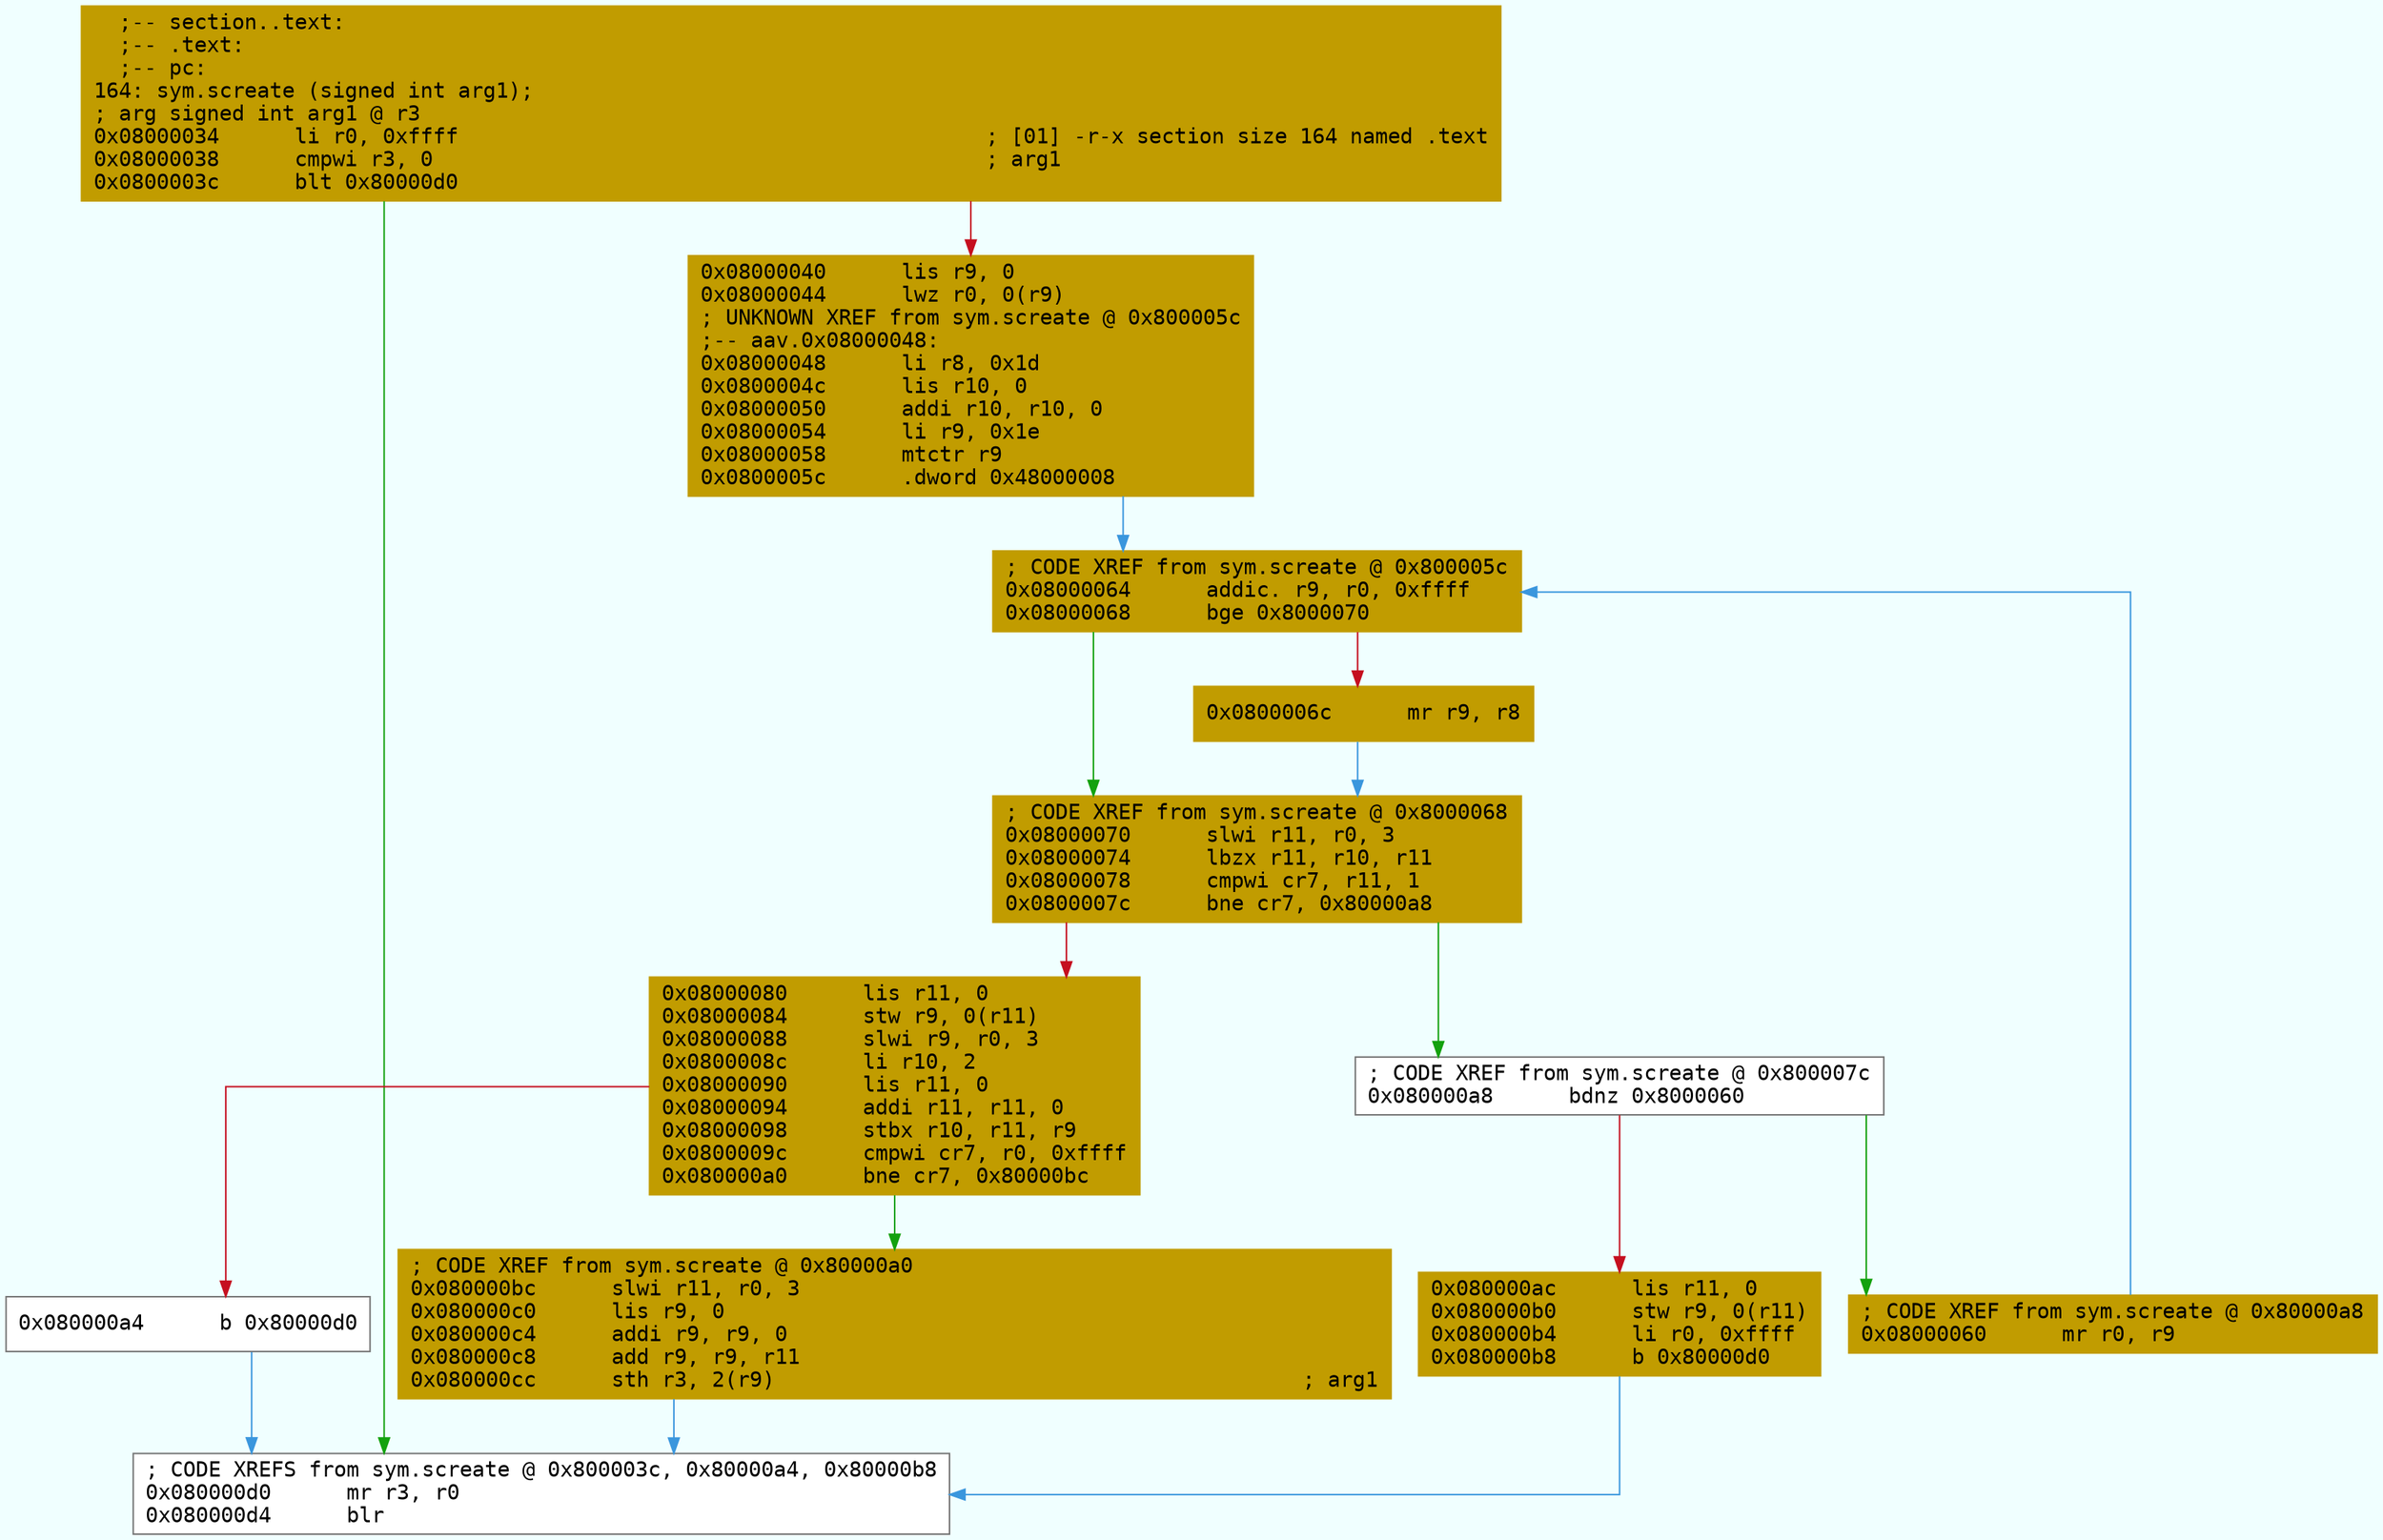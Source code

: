 digraph code {
	graph [bgcolor=azure fontsize=8 fontname="Courier" splines="ortho"];
	node [fillcolor=gray style=filled shape=box];
	edge [arrowhead="normal"];
	"0x08000034" [URL="sym.screate/0x08000034", fillcolor="#c19c00",color="#c19c00", fontname="Courier",label="  ;-- section..text:\l  ;-- .text:\l  ;-- pc:\l164: sym.screate (signed int arg1);\l; arg signed int arg1 @ r3\l0x08000034      li r0, 0xffff                                          ; [01] -r-x section size 164 named .text\l0x08000038      cmpwi r3, 0                                            ; arg1\l0x0800003c      blt 0x80000d0\l"]
	"0x08000040" [URL="sym.screate/0x08000040", fillcolor="#c19c00",color="#c19c00", fontname="Courier",label="0x08000040      lis r9, 0\l0x08000044      lwz r0, 0(r9)\l; UNKNOWN XREF from sym.screate @ 0x800005c\l;-- aav.0x08000048:\l0x08000048      li r8, 0x1d\l0x0800004c      lis r10, 0\l0x08000050      addi r10, r10, 0\l0x08000054      li r9, 0x1e\l0x08000058      mtctr r9\l0x0800005c      .dword 0x48000008\l"]
	"0x08000060" [URL="sym.screate/0x08000060", fillcolor="#c19c00",color="#c19c00", fontname="Courier",label="; CODE XREF from sym.screate @ 0x80000a8\l0x08000060      mr r0, r9\l"]
	"0x08000064" [URL="sym.screate/0x08000064", fillcolor="#c19c00",color="#c19c00", fontname="Courier",label="; CODE XREF from sym.screate @ 0x800005c\l0x08000064      addic. r9, r0, 0xffff\l0x08000068      bge 0x8000070\l"]
	"0x0800006c" [URL="sym.screate/0x0800006c", fillcolor="#c19c00",color="#c19c00", fontname="Courier",label="0x0800006c      mr r9, r8\l"]
	"0x08000070" [URL="sym.screate/0x08000070", fillcolor="#c19c00",color="#c19c00", fontname="Courier",label="; CODE XREF from sym.screate @ 0x8000068\l0x08000070      slwi r11, r0, 3\l0x08000074      lbzx r11, r10, r11\l0x08000078      cmpwi cr7, r11, 1\l0x0800007c      bne cr7, 0x80000a8\l"]
	"0x08000080" [URL="sym.screate/0x08000080", fillcolor="#c19c00",color="#c19c00", fontname="Courier",label="0x08000080      lis r11, 0\l0x08000084      stw r9, 0(r11)\l0x08000088      slwi r9, r0, 3\l0x0800008c      li r10, 2\l0x08000090      lis r11, 0\l0x08000094      addi r11, r11, 0\l0x08000098      stbx r10, r11, r9\l0x0800009c      cmpwi cr7, r0, 0xffff\l0x080000a0      bne cr7, 0x80000bc\l"]
	"0x080000a4" [URL="sym.screate/0x080000a4", fillcolor="white",color="#767676", fontname="Courier",label="0x080000a4      b 0x80000d0\l"]
	"0x080000a8" [URL="sym.screate/0x080000a8", fillcolor="white",color="#767676", fontname="Courier",label="; CODE XREF from sym.screate @ 0x800007c\l0x080000a8      bdnz 0x8000060\l"]
	"0x080000ac" [URL="sym.screate/0x080000ac", fillcolor="#c19c00",color="#c19c00", fontname="Courier",label="0x080000ac      lis r11, 0\l0x080000b0      stw r9, 0(r11)\l0x080000b4      li r0, 0xffff\l0x080000b8      b 0x80000d0\l"]
	"0x080000bc" [URL="sym.screate/0x080000bc", fillcolor="#c19c00",color="#c19c00", fontname="Courier",label="; CODE XREF from sym.screate @ 0x80000a0\l0x080000bc      slwi r11, r0, 3\l0x080000c0      lis r9, 0\l0x080000c4      addi r9, r9, 0\l0x080000c8      add r9, r9, r11\l0x080000cc      sth r3, 2(r9)                                          ; arg1\l"]
	"0x080000d0" [URL="sym.screate/0x080000d0", fillcolor="white",color="#767676", fontname="Courier",label="; CODE XREFS from sym.screate @ 0x800003c, 0x80000a4, 0x80000b8\l0x080000d0      mr r3, r0\l0x080000d4      blr\l"]
        "0x08000034" -> "0x080000d0" [color="#13a10e"];
        "0x08000034" -> "0x08000040" [color="#c50f1f"];
        "0x08000040" -> "0x08000064" [color="#3a96dd"];
        "0x08000060" -> "0x08000064" [color="#3a96dd"];
        "0x08000064" -> "0x08000070" [color="#13a10e"];
        "0x08000064" -> "0x0800006c" [color="#c50f1f"];
        "0x0800006c" -> "0x08000070" [color="#3a96dd"];
        "0x08000070" -> "0x080000a8" [color="#13a10e"];
        "0x08000070" -> "0x08000080" [color="#c50f1f"];
        "0x08000080" -> "0x080000bc" [color="#13a10e"];
        "0x08000080" -> "0x080000a4" [color="#c50f1f"];
        "0x080000a4" -> "0x080000d0" [color="#3a96dd"];
        "0x080000a8" -> "0x08000060" [color="#13a10e"];
        "0x080000a8" -> "0x080000ac" [color="#c50f1f"];
        "0x080000ac" -> "0x080000d0" [color="#3a96dd"];
        "0x080000bc" -> "0x080000d0" [color="#3a96dd"];
}
